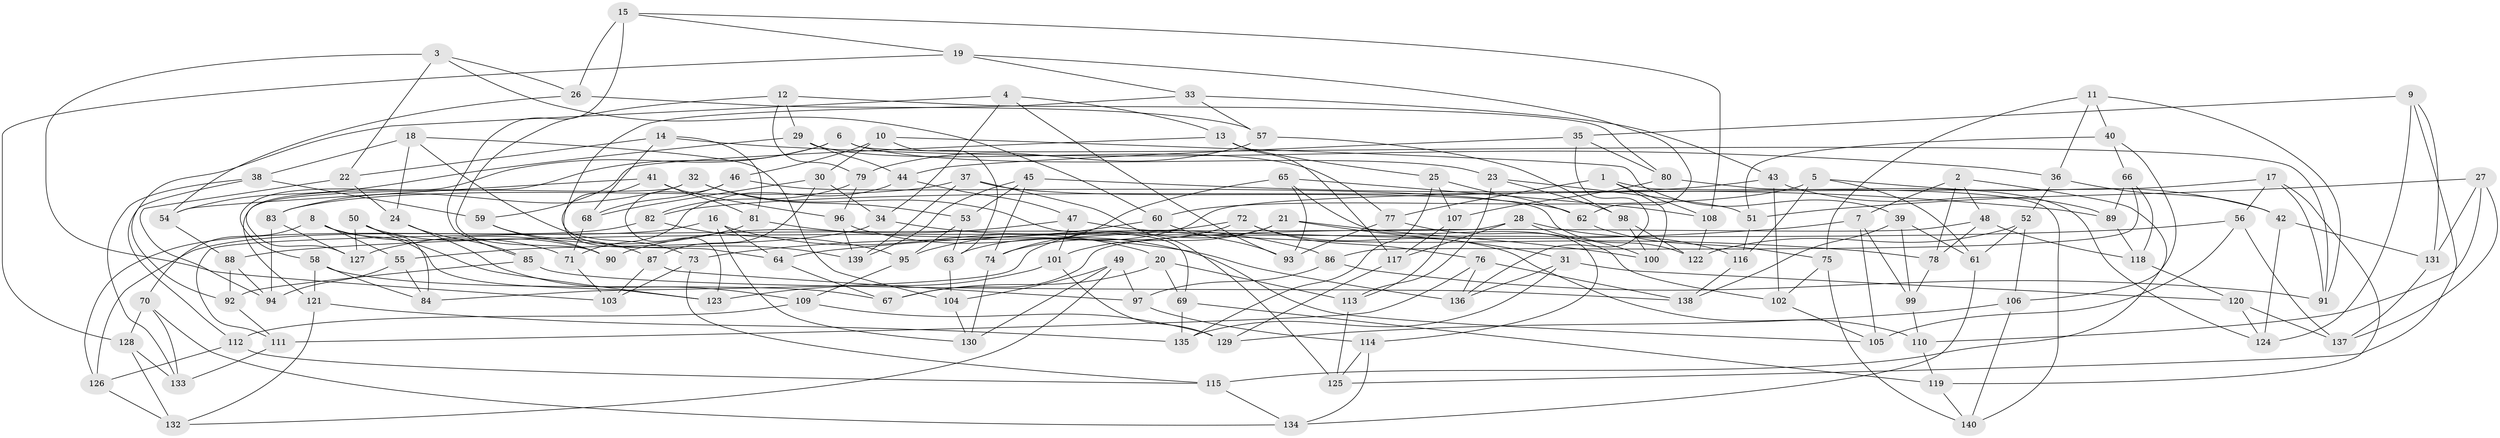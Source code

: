 // Generated by graph-tools (version 1.1) at 2025/50/03/09/25 03:50:55]
// undirected, 140 vertices, 280 edges
graph export_dot {
graph [start="1"]
  node [color=gray90,style=filled];
  1;
  2;
  3;
  4;
  5;
  6;
  7;
  8;
  9;
  10;
  11;
  12;
  13;
  14;
  15;
  16;
  17;
  18;
  19;
  20;
  21;
  22;
  23;
  24;
  25;
  26;
  27;
  28;
  29;
  30;
  31;
  32;
  33;
  34;
  35;
  36;
  37;
  38;
  39;
  40;
  41;
  42;
  43;
  44;
  45;
  46;
  47;
  48;
  49;
  50;
  51;
  52;
  53;
  54;
  55;
  56;
  57;
  58;
  59;
  60;
  61;
  62;
  63;
  64;
  65;
  66;
  67;
  68;
  69;
  70;
  71;
  72;
  73;
  74;
  75;
  76;
  77;
  78;
  79;
  80;
  81;
  82;
  83;
  84;
  85;
  86;
  87;
  88;
  89;
  90;
  91;
  92;
  93;
  94;
  95;
  96;
  97;
  98;
  99;
  100;
  101;
  102;
  103;
  104;
  105;
  106;
  107;
  108;
  109;
  110;
  111;
  112;
  113;
  114;
  115;
  116;
  117;
  118;
  119;
  120;
  121;
  122;
  123;
  124;
  125;
  126;
  127;
  128;
  129;
  130;
  131;
  132;
  133;
  134;
  135;
  136;
  137;
  138;
  139;
  140;
  1 -- 77;
  1 -- 140;
  1 -- 108;
  1 -- 100;
  2 -- 48;
  2 -- 7;
  2 -- 78;
  2 -- 115;
  3 -- 26;
  3 -- 103;
  3 -- 22;
  3 -- 60;
  4 -- 13;
  4 -- 92;
  4 -- 34;
  4 -- 93;
  5 -- 42;
  5 -- 60;
  5 -- 116;
  5 -- 61;
  6 -- 58;
  6 -- 23;
  6 -- 127;
  6 -- 91;
  7 -- 99;
  7 -- 105;
  7 -- 64;
  8 -- 123;
  8 -- 55;
  8 -- 71;
  8 -- 70;
  9 -- 35;
  9 -- 124;
  9 -- 131;
  9 -- 125;
  10 -- 63;
  10 -- 46;
  10 -- 39;
  10 -- 30;
  11 -- 91;
  11 -- 75;
  11 -- 40;
  11 -- 36;
  12 -- 90;
  12 -- 80;
  12 -- 79;
  12 -- 29;
  13 -- 25;
  13 -- 117;
  13 -- 59;
  14 -- 36;
  14 -- 81;
  14 -- 22;
  14 -- 68;
  15 -- 26;
  15 -- 85;
  15 -- 19;
  15 -- 108;
  16 -- 64;
  16 -- 20;
  16 -- 126;
  16 -- 130;
  17 -- 63;
  17 -- 119;
  17 -- 56;
  17 -- 91;
  18 -- 104;
  18 -- 38;
  18 -- 24;
  18 -- 73;
  19 -- 33;
  19 -- 128;
  19 -- 62;
  20 -- 113;
  20 -- 69;
  20 -- 67;
  21 -- 100;
  21 -- 101;
  21 -- 84;
  21 -- 31;
  22 -- 94;
  22 -- 24;
  23 -- 113;
  23 -- 51;
  23 -- 98;
  24 -- 85;
  24 -- 109;
  25 -- 107;
  25 -- 135;
  25 -- 62;
  26 -- 54;
  26 -- 57;
  27 -- 110;
  27 -- 131;
  27 -- 137;
  27 -- 51;
  28 -- 111;
  28 -- 117;
  28 -- 100;
  28 -- 116;
  29 -- 77;
  29 -- 54;
  29 -- 44;
  30 -- 87;
  30 -- 68;
  30 -- 34;
  31 -- 135;
  31 -- 120;
  31 -- 136;
  32 -- 69;
  32 -- 83;
  32 -- 53;
  32 -- 121;
  33 -- 139;
  33 -- 43;
  33 -- 57;
  34 -- 86;
  34 -- 55;
  35 -- 80;
  35 -- 136;
  35 -- 44;
  36 -- 42;
  36 -- 52;
  37 -- 125;
  37 -- 62;
  37 -- 83;
  37 -- 139;
  38 -- 133;
  38 -- 112;
  38 -- 59;
  39 -- 99;
  39 -- 138;
  39 -- 61;
  40 -- 106;
  40 -- 51;
  40 -- 66;
  41 -- 96;
  41 -- 64;
  41 -- 54;
  41 -- 81;
  42 -- 124;
  42 -- 131;
  43 -- 89;
  43 -- 82;
  43 -- 102;
  44 -- 71;
  44 -- 47;
  45 -- 139;
  45 -- 74;
  45 -- 89;
  45 -- 53;
  46 -- 123;
  46 -- 68;
  46 -- 122;
  47 -- 90;
  47 -- 101;
  47 -- 78;
  48 -- 67;
  48 -- 118;
  48 -- 78;
  49 -- 97;
  49 -- 130;
  49 -- 104;
  49 -- 132;
  50 -- 84;
  50 -- 127;
  50 -- 90;
  50 -- 123;
  51 -- 116;
  52 -- 61;
  52 -- 106;
  52 -- 122;
  53 -- 95;
  53 -- 63;
  54 -- 88;
  55 -- 84;
  55 -- 94;
  56 -- 137;
  56 -- 88;
  56 -- 105;
  57 -- 79;
  57 -- 98;
  58 -- 67;
  58 -- 84;
  58 -- 121;
  59 -- 90;
  59 -- 87;
  60 -- 95;
  60 -- 93;
  61 -- 134;
  62 -- 75;
  63 -- 104;
  64 -- 67;
  65 -- 108;
  65 -- 114;
  65 -- 93;
  65 -- 74;
  66 -- 86;
  66 -- 118;
  66 -- 89;
  68 -- 71;
  69 -- 119;
  69 -- 135;
  70 -- 134;
  70 -- 133;
  70 -- 128;
  71 -- 103;
  72 -- 76;
  72 -- 74;
  72 -- 110;
  72 -- 73;
  73 -- 115;
  73 -- 103;
  74 -- 130;
  75 -- 140;
  75 -- 102;
  76 -- 138;
  76 -- 111;
  76 -- 136;
  77 -- 102;
  77 -- 93;
  78 -- 99;
  79 -- 96;
  79 -- 82;
  80 -- 124;
  80 -- 107;
  81 -- 136;
  81 -- 127;
  82 -- 95;
  82 -- 126;
  83 -- 127;
  83 -- 94;
  85 -- 138;
  85 -- 92;
  86 -- 91;
  86 -- 97;
  87 -- 103;
  87 -- 97;
  88 -- 92;
  88 -- 94;
  89 -- 118;
  92 -- 111;
  95 -- 109;
  96 -- 105;
  96 -- 139;
  97 -- 114;
  98 -- 100;
  98 -- 122;
  99 -- 110;
  101 -- 123;
  101 -- 129;
  102 -- 105;
  104 -- 130;
  106 -- 140;
  106 -- 129;
  107 -- 117;
  107 -- 113;
  108 -- 122;
  109 -- 112;
  109 -- 129;
  110 -- 119;
  111 -- 133;
  112 -- 126;
  112 -- 115;
  113 -- 125;
  114 -- 134;
  114 -- 125;
  115 -- 134;
  116 -- 138;
  117 -- 129;
  118 -- 120;
  119 -- 140;
  120 -- 137;
  120 -- 124;
  121 -- 132;
  121 -- 135;
  126 -- 132;
  128 -- 133;
  128 -- 132;
  131 -- 137;
}
